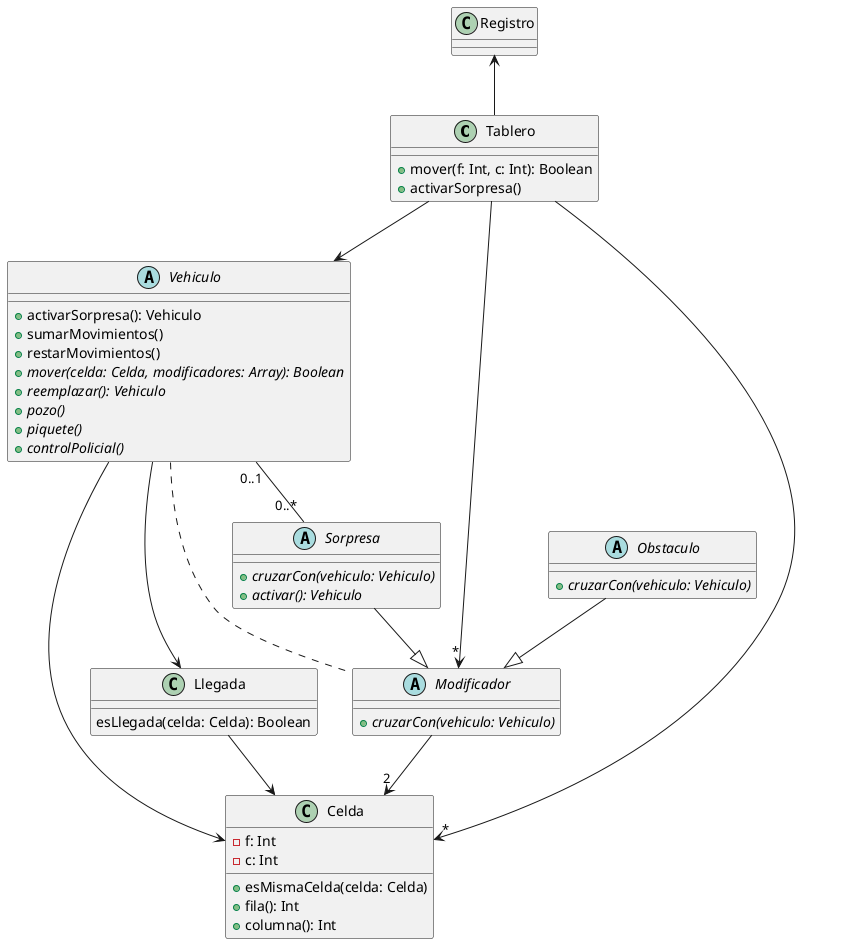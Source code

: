 @startuml mod-inicial

class Tablero {
    + mover(f: Int, c: Int): Boolean
    + activarSorpresa()
}

abstract Vehiculo {
    + activarSorpresa(): Vehiculo
    + sumarMovimientos()
    + restarMovimientos()
    + {abstract} mover(celda: Celda, modificadores: Array): Boolean
    + {abstract} reemplazar(): Vehiculo
    + {abstract} pozo()
    + {abstract} piquete()
    + {abstract} controlPolicial()
}

abstract Modificador {
    + {abstract} cruzarCon(vehiculo: Vehiculo)
}

abstract Obstaculo {
    + {abstract} cruzarCon(vehiculo: Vehiculo)
}

abstract Sorpresa {
    + {abstract} cruzarCon(vehiculo: Vehiculo)
    + {abstract} activar(): Vehiculo
}


class Celda {
    - f: Int
    - c: Int

    + esMismaCelda(celda: Celda)
    + fila(): Int
    + columna(): Int
}

class Llegada {
    esLlegada(celda: Celda): Boolean
}

class Registro {

}


Obstaculo --|> Modificador
Sorpresa --|> Modificador
Tablero --> "*" Modificador
Tablero --> Vehiculo
Vehiculo --> Celda
Tablero --> "*" Celda
Modificador --> "2" Celda
Vehiculo .. Modificador
Vehiculo -right-> Llegada
Llegada --> Celda
Tablero -up-> Registro
Vehiculo "0..1" -- "0..*" Sorpresa

@enduml

@startuml ext-herencias

class 4x4 { 
    + mover()
    + pozo()
    + piquete()
    + controlPolicial()
    + reemplazar(): Vehiculo
}

class Moto {
    + mover()
    + pozo()
    + piquete()
    + controlPolicial()
    + reemplazar(): Vehiculo
}

class Auto {
    + mover()
    + pozo()
    + piquete()
    + controlPolicial()
    + reemplazar(): Vehiculo
}

abstract Vehiculo {
    - celda: Celda
    - llegada: Llegada
    - sorpresas: Array<Sorpresa>

    + activarSorpresa(): Vehiculo
    + sumarMovimientos()
    + restarMovimientos()
    + {abstract} mover(celda: Celda, modificadores: Array): Boolean
    + {abstract} reemplazar(): Vehiculo
    + {abstract} pozo()
    + {abstract} piquete()
    + {abstract} controlPolicial()
}

abstract Obstaculo {
    + {abstract} cruzarCon(vehiculo: Vehiculo)
}

abstract Sorpresa {
    - vehiculo: Vehiculo
    + cruzarCon(vehiculo: Vehiculo)
    + {abstract} activar()
}

class Pozo {
    + cruzarCon(vehiculo: Vehiculo)
}

class ControlPolicial {
    + cruzarCon(vehiculo: Vehiculo)
}

class Piquete {
    + cruzarCon(vehiculo: Vehiculo)
}

class Favorable {
    + activar(): Vehiculo
}

class Desfavorable {
    + activar(): Vehiculo
}

class CambioDeVehiculo {
    + activar(): Vehiculo
}


Favorable --|> Sorpresa
Desfavorable --|> Sorpresa
CambioDeVehiculo -up-|> Sorpresa

Pozo --|> Obstaculo
Piquete --|> Obstaculo
ControlPolicial -up-|> Obstaculo

4x4 --|> Vehiculo
Auto --|> Vehiculo
Moto -up-|> Vehiculo

@enduml